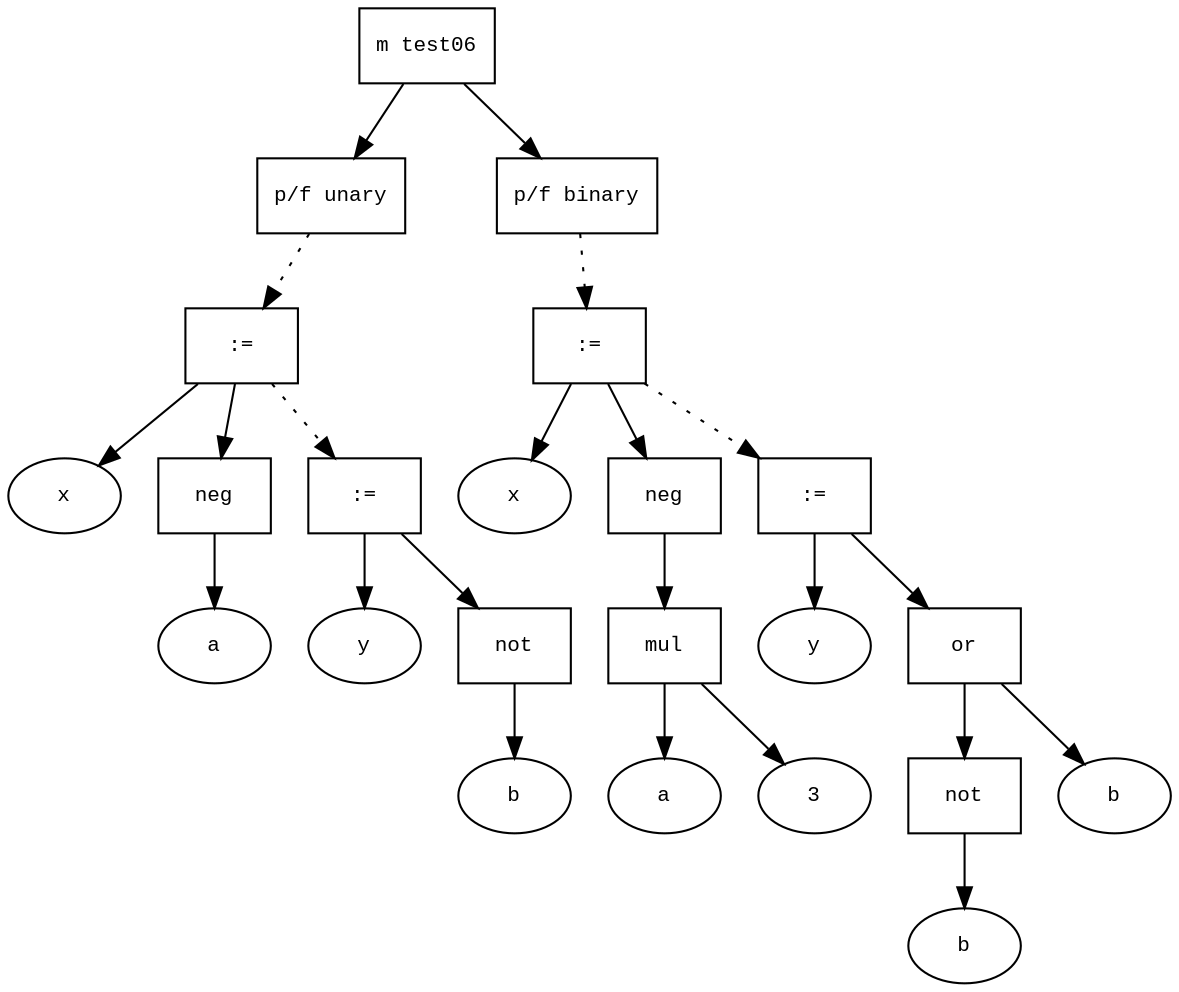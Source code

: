 digraph AST {
  graph [fontname="Times New Roman",fontsize=10];
  node  [fontname="Courier New",fontsize=10];
  edge  [fontname="Times New Roman",fontsize=10];

  node0 [label="m test06",shape=box];
  node3 [label="p/f unary",shape=box];
  node11 [label=":=",shape=box];
  node8 [label="x",shape=ellipse];
  node11->node8;
  node10 [label="neg",shape=box];
  node9 [label="a",shape=ellipse];
  node10->node9;
  node11->node10;
  node3 -> node11 [style=dotted];
  node15 [label=":=",shape=box];
  node12 [label="y",shape=ellipse];
  node15->node12;
  node14 [label="not",shape=box];
  node13 [label="b",shape=ellipse];
  node14->node13;
  node15->node14;
  node11 -> node15 [style=dotted];
  node0 -> node3;
  node16 [label="p/f binary",shape=box];
  node26 [label=":=",shape=box];
  node21 [label="x",shape=ellipse];
  node26->node21;
  node25 [label="neg",shape=box];
  node24 [label="mul",shape=box];
  node22 [label="a",shape=ellipse];
  node24->node22;
  node23 [label="3",shape=ellipse];
  node24->node23;
  node25->node24;
  node26->node25;
  node16 -> node26 [style=dotted];
  node32 [label=":=",shape=box];
  node27 [label="y",shape=ellipse];
  node32->node27;
  node31 [label="or",shape=box];
  node29 [label="not",shape=box];
  node28 [label="b",shape=ellipse];
  node29->node28;
  node31->node29;
  node30 [label="b",shape=ellipse];
  node31->node30;
  node32->node31;
  node26 -> node32 [style=dotted];
  node0 -> node16;
}
